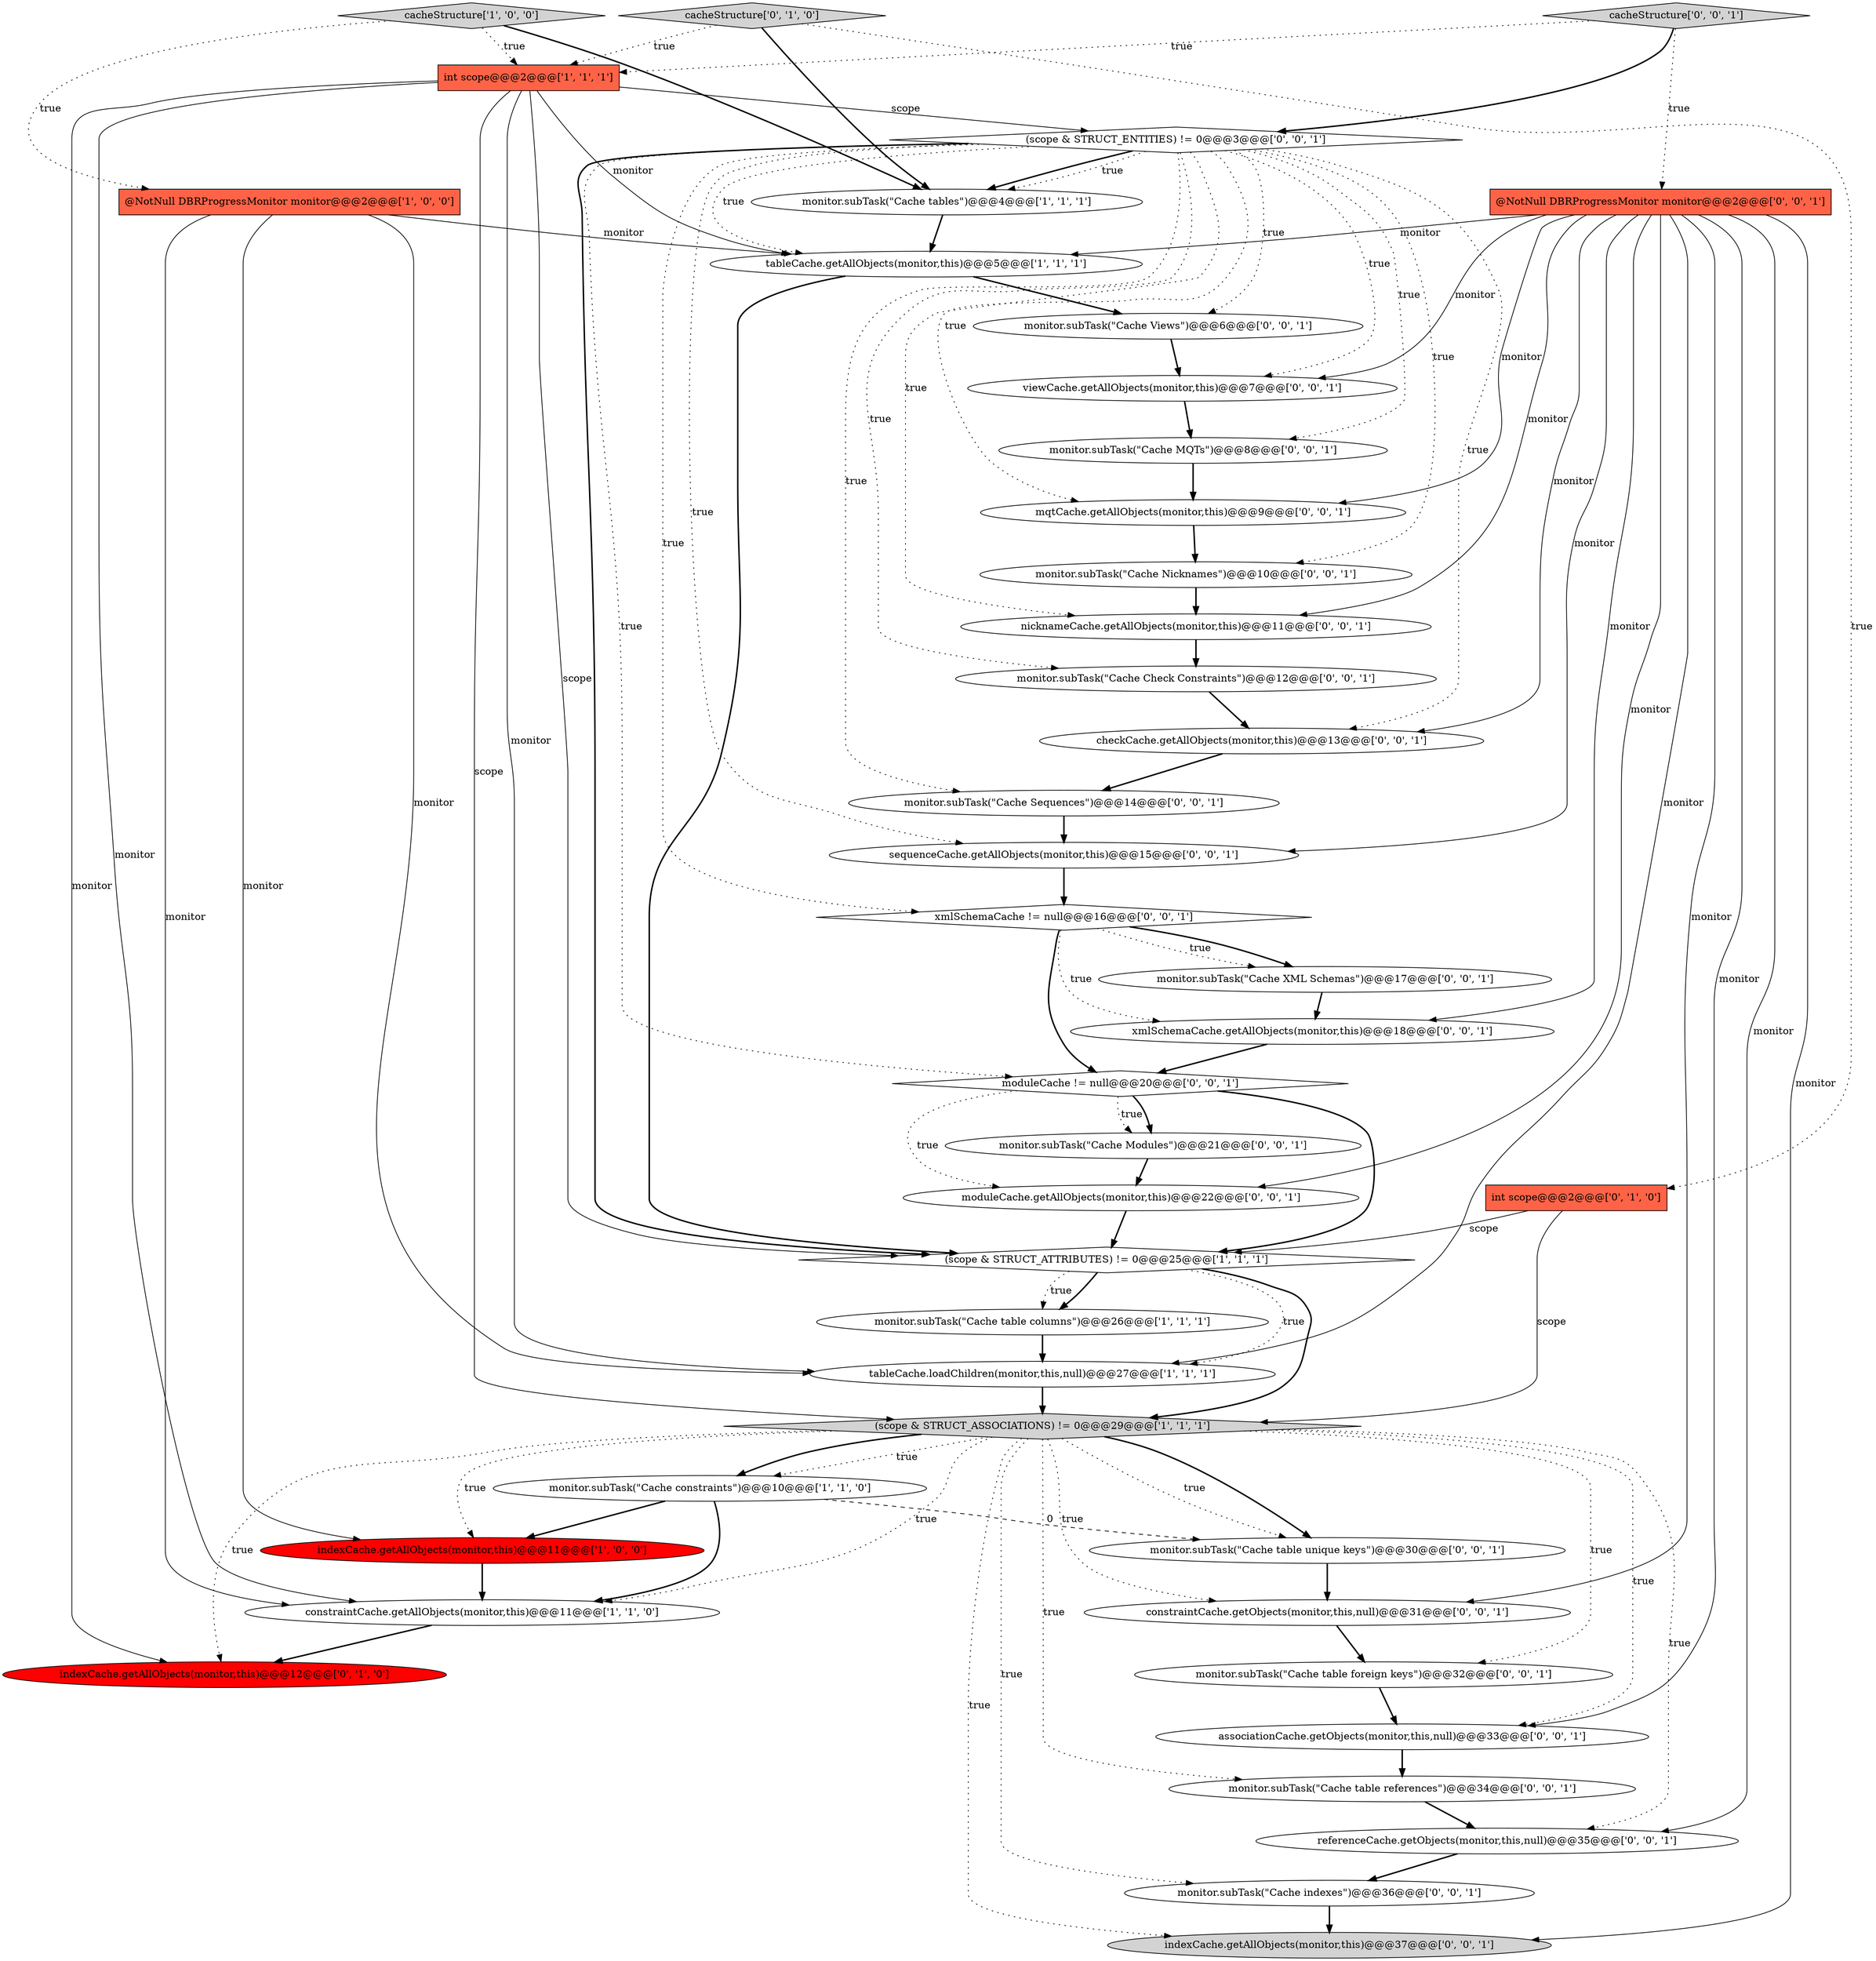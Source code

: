 digraph {
31 [style = filled, label = "checkCache.getAllObjects(monitor,this)@@@13@@@['0', '0', '1']", fillcolor = white, shape = ellipse image = "AAA0AAABBB3BBB"];
22 [style = filled, label = "monitor.subTask(\"Cache Modules\")@@@21@@@['0', '0', '1']", fillcolor = white, shape = ellipse image = "AAA0AAABBB3BBB"];
30 [style = filled, label = "monitor.subTask(\"Cache table foreign keys\")@@@32@@@['0', '0', '1']", fillcolor = white, shape = ellipse image = "AAA0AAABBB3BBB"];
25 [style = filled, label = "sequenceCache.getAllObjects(monitor,this)@@@15@@@['0', '0', '1']", fillcolor = white, shape = ellipse image = "AAA0AAABBB3BBB"];
18 [style = filled, label = "monitor.subTask(\"Cache Check Constraints\")@@@12@@@['0', '0', '1']", fillcolor = white, shape = ellipse image = "AAA0AAABBB3BBB"];
40 [style = filled, label = "associationCache.getObjects(monitor,this,null)@@@33@@@['0', '0', '1']", fillcolor = white, shape = ellipse image = "AAA0AAABBB3BBB"];
23 [style = filled, label = "monitor.subTask(\"Cache Nicknames\")@@@10@@@['0', '0', '1']", fillcolor = white, shape = ellipse image = "AAA0AAABBB3BBB"];
29 [style = filled, label = "monitor.subTask(\"Cache Views\")@@@6@@@['0', '0', '1']", fillcolor = white, shape = ellipse image = "AAA0AAABBB3BBB"];
15 [style = filled, label = "moduleCache.getAllObjects(monitor,this)@@@22@@@['0', '0', '1']", fillcolor = white, shape = ellipse image = "AAA0AAABBB3BBB"];
8 [style = filled, label = "cacheStructure['1', '0', '0']", fillcolor = lightgray, shape = diamond image = "AAA0AAABBB1BBB"];
19 [style = filled, label = "moduleCache != null@@@20@@@['0', '0', '1']", fillcolor = white, shape = diamond image = "AAA0AAABBB3BBB"];
17 [style = filled, label = "nicknameCache.getAllObjects(monitor,this)@@@11@@@['0', '0', '1']", fillcolor = white, shape = ellipse image = "AAA0AAABBB3BBB"];
12 [style = filled, label = "cacheStructure['0', '1', '0']", fillcolor = lightgray, shape = diamond image = "AAA0AAABBB2BBB"];
28 [style = filled, label = "monitor.subTask(\"Cache table references\")@@@34@@@['0', '0', '1']", fillcolor = white, shape = ellipse image = "AAA0AAABBB3BBB"];
38 [style = filled, label = "referenceCache.getObjects(monitor,this,null)@@@35@@@['0', '0', '1']", fillcolor = white, shape = ellipse image = "AAA0AAABBB3BBB"];
11 [style = filled, label = "tableCache.loadChildren(monitor,this,null)@@@27@@@['1', '1', '1']", fillcolor = white, shape = ellipse image = "AAA0AAABBB1BBB"];
3 [style = filled, label = "monitor.subTask(\"Cache constraints\")@@@10@@@['1', '1', '0']", fillcolor = white, shape = ellipse image = "AAA0AAABBB1BBB"];
0 [style = filled, label = "monitor.subTask(\"Cache table columns\")@@@26@@@['1', '1', '1']", fillcolor = white, shape = ellipse image = "AAA0AAABBB1BBB"];
13 [style = filled, label = "int scope@@@2@@@['0', '1', '0']", fillcolor = tomato, shape = box image = "AAA0AAABBB2BBB"];
32 [style = filled, label = "xmlSchemaCache != null@@@16@@@['0', '0', '1']", fillcolor = white, shape = diamond image = "AAA0AAABBB3BBB"];
33 [style = filled, label = "mqtCache.getAllObjects(monitor,this)@@@9@@@['0', '0', '1']", fillcolor = white, shape = ellipse image = "AAA0AAABBB3BBB"];
34 [style = filled, label = "constraintCache.getObjects(monitor,this,null)@@@31@@@['0', '0', '1']", fillcolor = white, shape = ellipse image = "AAA0AAABBB3BBB"];
1 [style = filled, label = "constraintCache.getAllObjects(monitor,this)@@@11@@@['1', '1', '0']", fillcolor = white, shape = ellipse image = "AAA0AAABBB1BBB"];
7 [style = filled, label = "(scope & STRUCT_ASSOCIATIONS) != 0@@@29@@@['1', '1', '1']", fillcolor = lightgray, shape = diamond image = "AAA0AAABBB1BBB"];
2 [style = filled, label = "@NotNull DBRProgressMonitor monitor@@@2@@@['1', '0', '0']", fillcolor = tomato, shape = box image = "AAA0AAABBB1BBB"];
27 [style = filled, label = "monitor.subTask(\"Cache XML Schemas\")@@@17@@@['0', '0', '1']", fillcolor = white, shape = ellipse image = "AAA0AAABBB3BBB"];
26 [style = filled, label = "xmlSchemaCache.getAllObjects(monitor,this)@@@18@@@['0', '0', '1']", fillcolor = white, shape = ellipse image = "AAA0AAABBB3BBB"];
21 [style = filled, label = "monitor.subTask(\"Cache Sequences\")@@@14@@@['0', '0', '1']", fillcolor = white, shape = ellipse image = "AAA0AAABBB3BBB"];
14 [style = filled, label = "indexCache.getAllObjects(monitor,this)@@@12@@@['0', '1', '0']", fillcolor = red, shape = ellipse image = "AAA1AAABBB2BBB"];
5 [style = filled, label = "(scope & STRUCT_ATTRIBUTES) != 0@@@25@@@['1', '1', '1']", fillcolor = white, shape = diamond image = "AAA0AAABBB1BBB"];
9 [style = filled, label = "monitor.subTask(\"Cache tables\")@@@4@@@['1', '1', '1']", fillcolor = white, shape = ellipse image = "AAA0AAABBB1BBB"];
36 [style = filled, label = "monitor.subTask(\"Cache indexes\")@@@36@@@['0', '0', '1']", fillcolor = white, shape = ellipse image = "AAA0AAABBB3BBB"];
10 [style = filled, label = "tableCache.getAllObjects(monitor,this)@@@5@@@['1', '1', '1']", fillcolor = white, shape = ellipse image = "AAA0AAABBB1BBB"];
4 [style = filled, label = "indexCache.getAllObjects(monitor,this)@@@11@@@['1', '0', '0']", fillcolor = red, shape = ellipse image = "AAA1AAABBB1BBB"];
41 [style = filled, label = "viewCache.getAllObjects(monitor,this)@@@7@@@['0', '0', '1']", fillcolor = white, shape = ellipse image = "AAA0AAABBB3BBB"];
6 [style = filled, label = "int scope@@@2@@@['1', '1', '1']", fillcolor = tomato, shape = box image = "AAA0AAABBB1BBB"];
37 [style = filled, label = "@NotNull DBRProgressMonitor monitor@@@2@@@['0', '0', '1']", fillcolor = tomato, shape = box image = "AAA0AAABBB3BBB"];
24 [style = filled, label = "(scope & STRUCT_ENTITIES) != 0@@@3@@@['0', '0', '1']", fillcolor = white, shape = diamond image = "AAA0AAABBB3BBB"];
16 [style = filled, label = "indexCache.getAllObjects(monitor,this)@@@37@@@['0', '0', '1']", fillcolor = lightgray, shape = ellipse image = "AAA0AAABBB3BBB"];
20 [style = filled, label = "monitor.subTask(\"Cache table unique keys\")@@@30@@@['0', '0', '1']", fillcolor = white, shape = ellipse image = "AAA0AAABBB3BBB"];
35 [style = filled, label = "monitor.subTask(\"Cache MQTs\")@@@8@@@['0', '0', '1']", fillcolor = white, shape = ellipse image = "AAA0AAABBB3BBB"];
39 [style = filled, label = "cacheStructure['0', '0', '1']", fillcolor = lightgray, shape = diamond image = "AAA0AAABBB3BBB"];
22->15 [style = bold, label=""];
37->31 [style = solid, label="monitor"];
37->34 [style = solid, label="monitor"];
24->25 [style = dotted, label="true"];
7->36 [style = dotted, label="true"];
7->34 [style = dotted, label="true"];
24->35 [style = dotted, label="true"];
24->17 [style = dotted, label="true"];
28->38 [style = bold, label=""];
2->11 [style = solid, label="monitor"];
37->17 [style = solid, label="monitor"];
39->24 [style = bold, label=""];
24->33 [style = dotted, label="true"];
31->21 [style = bold, label=""];
9->10 [style = bold, label=""];
12->9 [style = bold, label=""];
3->4 [style = bold, label=""];
37->40 [style = solid, label="monitor"];
19->5 [style = bold, label=""];
2->1 [style = solid, label="monitor"];
5->11 [style = dotted, label="true"];
5->0 [style = bold, label=""];
7->16 [style = dotted, label="true"];
30->40 [style = bold, label=""];
23->17 [style = bold, label=""];
2->10 [style = solid, label="monitor"];
7->1 [style = dotted, label="true"];
24->21 [style = dotted, label="true"];
18->31 [style = bold, label=""];
2->4 [style = solid, label="monitor"];
20->34 [style = bold, label=""];
7->40 [style = dotted, label="true"];
37->10 [style = solid, label="monitor"];
21->25 [style = bold, label=""];
37->26 [style = solid, label="monitor"];
24->5 [style = bold, label=""];
33->23 [style = bold, label=""];
12->6 [style = dotted, label="true"];
19->22 [style = dotted, label="true"];
36->16 [style = bold, label=""];
5->7 [style = bold, label=""];
24->19 [style = dotted, label="true"];
19->22 [style = bold, label=""];
24->18 [style = dotted, label="true"];
27->26 [style = bold, label=""];
24->32 [style = dotted, label="true"];
3->1 [style = bold, label=""];
8->2 [style = dotted, label="true"];
0->11 [style = bold, label=""];
32->27 [style = bold, label=""];
5->0 [style = dotted, label="true"];
7->20 [style = bold, label=""];
32->19 [style = bold, label=""];
19->15 [style = dotted, label="true"];
26->19 [style = bold, label=""];
6->1 [style = solid, label="monitor"];
37->25 [style = solid, label="monitor"];
39->37 [style = dotted, label="true"];
12->13 [style = dotted, label="true"];
37->15 [style = solid, label="monitor"];
10->5 [style = bold, label=""];
8->6 [style = dotted, label="true"];
24->23 [style = dotted, label="true"];
37->41 [style = solid, label="monitor"];
4->1 [style = bold, label=""];
7->28 [style = dotted, label="true"];
6->24 [style = solid, label="scope"];
24->9 [style = bold, label=""];
41->35 [style = bold, label=""];
37->11 [style = solid, label="monitor"];
13->7 [style = solid, label="scope"];
24->41 [style = dotted, label="true"];
39->6 [style = dotted, label="true"];
6->10 [style = solid, label="monitor"];
13->5 [style = solid, label="scope"];
29->41 [style = bold, label=""];
24->29 [style = dotted, label="true"];
24->31 [style = dotted, label="true"];
35->33 [style = bold, label=""];
25->32 [style = bold, label=""];
24->9 [style = dotted, label="true"];
38->36 [style = bold, label=""];
40->28 [style = bold, label=""];
7->38 [style = dotted, label="true"];
34->30 [style = bold, label=""];
37->38 [style = solid, label="monitor"];
6->14 [style = solid, label="monitor"];
7->3 [style = bold, label=""];
15->5 [style = bold, label=""];
7->20 [style = dotted, label="true"];
6->7 [style = solid, label="scope"];
24->10 [style = dotted, label="true"];
32->27 [style = dotted, label="true"];
10->29 [style = bold, label=""];
7->3 [style = dotted, label="true"];
6->11 [style = solid, label="monitor"];
17->18 [style = bold, label=""];
3->20 [style = dashed, label="0"];
7->4 [style = dotted, label="true"];
8->9 [style = bold, label=""];
1->14 [style = bold, label=""];
32->26 [style = dotted, label="true"];
6->5 [style = solid, label="scope"];
37->33 [style = solid, label="monitor"];
7->30 [style = dotted, label="true"];
37->16 [style = solid, label="monitor"];
11->7 [style = bold, label=""];
7->14 [style = dotted, label="true"];
}

